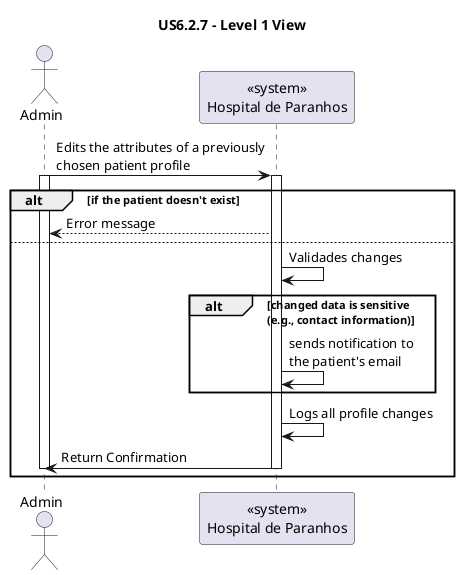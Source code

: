 ' 
' User Story: As an Admin,  I want to register new backoffice users (e.g., doctors, nurses, technicians, admins) via an out-of-band process, so that they can access the backoffice system with appropriate permissions.
'
' Acceptance Criteria:
' 
' - Backoffice users (e.g., doctors, nurses, technicians) are registered by an Admin via an internal process, not via self-registration.
' - Admin assigns roles (e.g., Doctor, Nurse, Technician) during the registration process.
' - Registered users receive a one-time setup link via email to set their password and activate their account.
' - The system enforces strong password requirements for security.
' - A confirmation email is sent to verify the user’s registration.

@startuml

title US6.2.7 - Level 1 View

actor Admin as U
participant "<<system>>\nHospital de Paranhos" as web

U -> web : Edits the attributes of a previously\nchosen patient profile
activate U
activate web
alt if the patient doesn't exist
web --> U : Error message
else 
web -> web : Validades changes
alt changed data is sensitive\n(e.g., contact information)
web -> web : sends notification to\nthe patient's email
end
web -> web : Logs all profile changes
web -> U : Return Confirmation
deactivate web
deactivate U
end
' E a parte do email?



@enduml